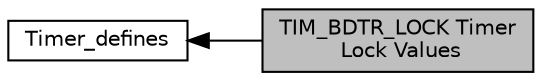 digraph "TIM_BDTR_LOCK Timer Lock Values"
{
  edge [fontname="Helvetica",fontsize="10",labelfontname="Helvetica",labelfontsize="10"];
  node [fontname="Helvetica",fontsize="10",shape=record];
  rankdir=LR;
  Node0 [label="TIM_BDTR_LOCK Timer\l Lock Values",height=0.2,width=0.4,color="black", fillcolor="grey75", style="filled", fontcolor="black"];
  Node1 [label="Timer_defines",height=0.2,width=0.4,color="black", fillcolor="white", style="filled",URL="$group__timer__defines.html"];
  Node1->Node0 [shape=plaintext, dir="back", style="solid"];
}
